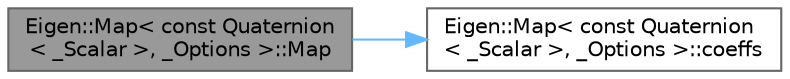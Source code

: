 digraph "Eigen::Map&lt; const Quaternion&lt; _Scalar &gt;, _Options &gt;::Map"
{
 // LATEX_PDF_SIZE
  bgcolor="transparent";
  edge [fontname=Helvetica,fontsize=10,labelfontname=Helvetica,labelfontsize=10];
  node [fontname=Helvetica,fontsize=10,shape=box,height=0.2,width=0.4];
  rankdir="LR";
  Node1 [id="Node000001",label="Eigen::Map\< const Quaternion\l\< _Scalar \>, _Options \>::Map",height=0.2,width=0.4,color="gray40", fillcolor="grey60", style="filled", fontcolor="black",tooltip=" "];
  Node1 -> Node2 [id="edge1_Node000001_Node000002",color="steelblue1",style="solid",tooltip=" "];
  Node2 [id="Node000002",label="Eigen::Map\< const Quaternion\l\< _Scalar \>, _Options \>::coeffs",height=0.2,width=0.4,color="grey40", fillcolor="white", style="filled",URL="$class_eigen_1_1_map_3_01const_01_quaternion_3_01___scalar_01_4_00_01___options_01_4.html#a2c592dc461b48f9ec572f24b466e20ab",tooltip=" "];
}
